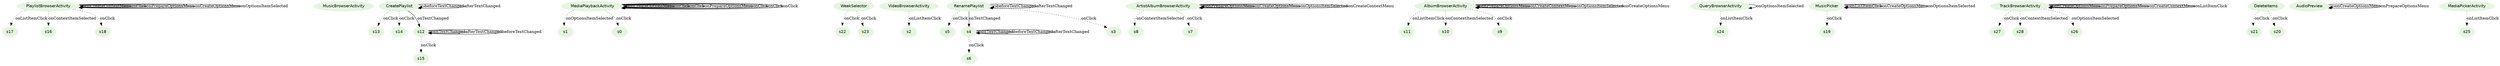 digraph {
fontname="Helvetica";
node[style=filled, fontname="Helvetica", colorscheme=greens3, color=1];
s17[peripheries=2];
MusicBrowserActivity;
s15[peripheries=2];
MediaPlaybackActivity;
s22[peripheries=2];
VideoBrowserActivity;
RenamePlaylist;
s8[peripheries=2];
s11[peripheries=2];
s24[peripheries=2];
s16[peripheries=2];
ArtistAlbumBrowserActivity;
CreatePlaylist;
AlbumBrowserActivity;
s1[peripheries=2];
s5[peripheries=2];
PlaylistBrowserActivity;
MusicPicker;
s10[peripheries=2];
s27[peripheries=2];
DeleteItems;
s9[peripheries=2];
WeekSelector;
s4;
s23[peripheries=2];
QueryBrowserActivity;
AudioPreview;
s2[peripheries=2];
s19[peripheries=2];
s6[peripheries=2];
s7[peripheries=2];
s28[peripheries=2];
s18[peripheries=2];
s0[peripheries=2];
s25[peripheries=2];
s13[peripheries=2];
s21[peripheries=2];
s14[peripheries=2];
s20[peripheries=2];
s3[peripheries=2];
s26[peripheries=2];
s12;
TrackBrowserActivity;
MediaPickerActivity;
DeleteItems -> s20[label="onClick",style=dotted];
RenamePlaylist -> s3[label="onClick",style=dotted];
PlaylistBrowserActivity -> PlaylistBrowserActivity[label="onCreateContextMenu"];
AlbumBrowserActivity -> AlbumBrowserActivity[label="onPrepareOptionsMenu"];
PlaylistBrowserActivity -> s16[label="onContextItemSelected",style=dotted];
ArtistAlbumBrowserActivity -> ArtistAlbumBrowserActivity[label="onPrepareOptionsMenu"];
RenamePlaylist -> s4[label="onTextChanged"];
RenamePlaylist -> s5[label="onClick",style=dotted];
TrackBrowserActivity -> TrackBrowserActivity[label="onCreateOptionsMenu"];
MusicPicker -> s19[label="onClick",style=dotted];
s12 -> s12[label="onTextChanged"];
QueryBrowserActivity -> QueryBrowserActivity[label="onOptionsItemSelected"];
ArtistAlbumBrowserActivity -> ArtistAlbumBrowserActivity[label="onCreateOptionsMenu"];
s4 -> s6[label="onClick",style=dotted];
MediaPlaybackActivity -> s0[label="onClick",style=dotted];
TrackBrowserActivity -> TrackBrowserActivity[label="onPrepareOptionsMenu"];
PlaylistBrowserActivity -> PlaylistBrowserActivity[label="onClick"];
PlaylistBrowserActivity -> s17[label="onListItemClick",style=dotted];
MusicPicker -> MusicPicker[label="onListItemClick"];
ArtistAlbumBrowserActivity -> s8[label="onContextItemSelected",style=dotted];
AudioPreview -> AudioPreview[label="onCreateOptionsMenu"];
MediaPlaybackActivity -> MediaPlaybackActivity[label="onCreateOptionsMenu"];
s4 -> s4[label="onTextChanged"];
WeekSelector -> s22[label="onClick",style=dotted];
ArtistAlbumBrowserActivity -> ArtistAlbumBrowserActivity[label="onOptionsItemSelected"];
MediaPlaybackActivity -> MediaPlaybackActivity[label="onClick"];
PlaylistBrowserActivity -> PlaylistBrowserActivity[label="onPrepareOptionsMenu"];
AlbumBrowserActivity -> s10[label="onContextItemSelected",style=dotted];
MediaPlaybackActivity -> MediaPlaybackActivity[label="onClick"];
TrackBrowserActivity -> TrackBrowserActivity[label="onCreateContextMenu"];
TrackBrowserActivity -> s26[label="onOptionsItemSelected",style=dotted];
AlbumBrowserActivity -> AlbumBrowserActivity[label="onCreateContextMenu"];
CreatePlaylist -> s13[label="onClick",style=dotted];
AudioPreview -> AudioPreview[label="onPrepareOptionsMenu"];
AlbumBrowserActivity -> s11[label="onListItemClick",style=dotted];
WeekSelector -> s23[label="onClick",style=dotted];
MediaPlaybackActivity -> MediaPlaybackActivity[label="onPrepareOptionsMenu"];
CreatePlaylist -> s12[label="onTextChanged"];
s4 -> s4[label="beforeTextChanged"];
MediaPlaybackActivity -> MediaPlaybackActivity[label="onClick"];
AlbumBrowserActivity -> AlbumBrowserActivity[label="onOptionsItemSelected"];
DeleteItems -> s21[label="onClick",style=dotted];
PlaylistBrowserActivity -> PlaylistBrowserActivity[label="onCreateOptionsMenu"];
MediaPlaybackActivity -> MediaPlaybackActivity[label="onClick"];
PlaylistBrowserActivity -> PlaylistBrowserActivity[label="onOptionsItemSelected"];
MediaPickerActivity -> s25[label="onListItemClick",style=dotted];
MediaPlaybackActivity -> s1[label="onOptionsItemSelected",style=dotted];
CreatePlaylist -> CreatePlaylist[label="beforeTextChanged"];
MediaPlaybackActivity -> MediaPlaybackActivity[label="onClick"];
AlbumBrowserActivity -> s9[label="onClick",style=dotted];
VideoBrowserActivity -> s2[label="onListItemClick",style=dotted];
s12 -> s12[label="afterTextChanged"];
CreatePlaylist -> s14[label="onClick",style=dotted];
TrackBrowserActivity -> s28[label="onContextItemSelected",style=dotted];
AlbumBrowserActivity -> AlbumBrowserActivity[label="onCreateOptionsMenu"];
PlaylistBrowserActivity -> s18[label="onClick",style=dotted];
TrackBrowserActivity -> s27[label="onClick",style=dotted];
MusicPicker -> MusicPicker[label="onCreateOptionsMenu"];
s4 -> s4[label="afterTextChanged"];
QueryBrowserActivity -> s24[label="onListItemClick",style=dotted];
CreatePlaylist -> CreatePlaylist[label="afterTextChanged"];
RenamePlaylist -> RenamePlaylist[label="beforeTextChanged"];
TrackBrowserActivity -> TrackBrowserActivity[label="onListItemClick"];
ArtistAlbumBrowserActivity -> s7[label="onClick",style=dotted];
s12 -> s12[label="beforeTextChanged"];
ArtistAlbumBrowserActivity -> ArtistAlbumBrowserActivity[label="onCreateContextMenu"];
RenamePlaylist -> RenamePlaylist[label="afterTextChanged"];
s12 -> s15[label="onClick",style=dotted];
MusicPicker -> MusicPicker[label="onOptionsItemSelected"];
}